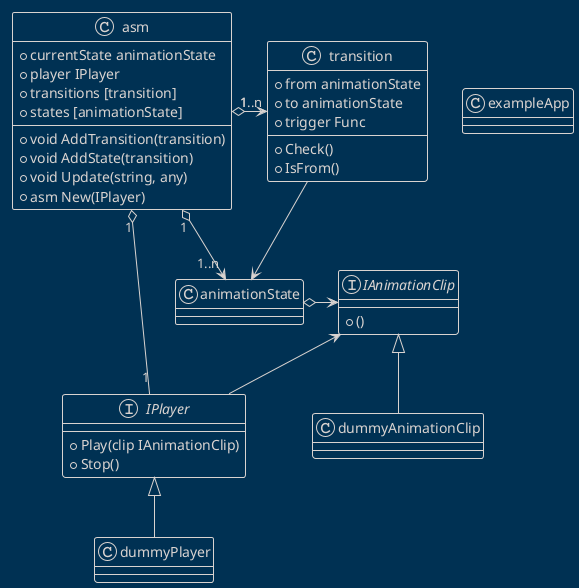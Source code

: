 @startuml
!theme blueprint

interface IAnimationClip {
  + () 
}

class dummyAnimationClip {

}
IAnimationClip <|-- dummyAnimationClip

interface IPlayer {
  + Play(clip IAnimationClip)
  + Stop()
}
IAnimationClip <-- IPlayer

class dummyPlayer
IPlayer <|-- dummyPlayer


class animationState {
}
animationState o-> IAnimationClip

class transition {
  + from animationState
  + to animationState
  + trigger Func

  + Check()
  + IsFrom()
}
transition --> animationState


class asm {
  + currentState animationState
  + player IPlayer
  + transitions [transition]
  + states [animationState]
  + void AddTransition(transition)
  + void AddState(transition)
  + void Update(string, any)
  + asm New(IPlayer)
}
asm "1" o-> "1..n" animationState
asm "1" o-> "1..n" transition
asm "1" o-- "1" IPlayer

class exampleApp
@enduml
